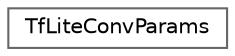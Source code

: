 digraph "Graphical Class Hierarchy"
{
 // LATEX_PDF_SIZE
  bgcolor="transparent";
  edge [fontname=Helvetica,fontsize=10,labelfontname=Helvetica,labelfontsize=10];
  node [fontname=Helvetica,fontsize=10,shape=box,height=0.2,width=0.4];
  rankdir="LR";
  Node0 [id="Node000000",label="TfLiteConvParams",height=0.2,width=0.4,color="grey40", fillcolor="white", style="filled",URL="$struct_tf_lite_conv_params.html",tooltip=" "];
}
